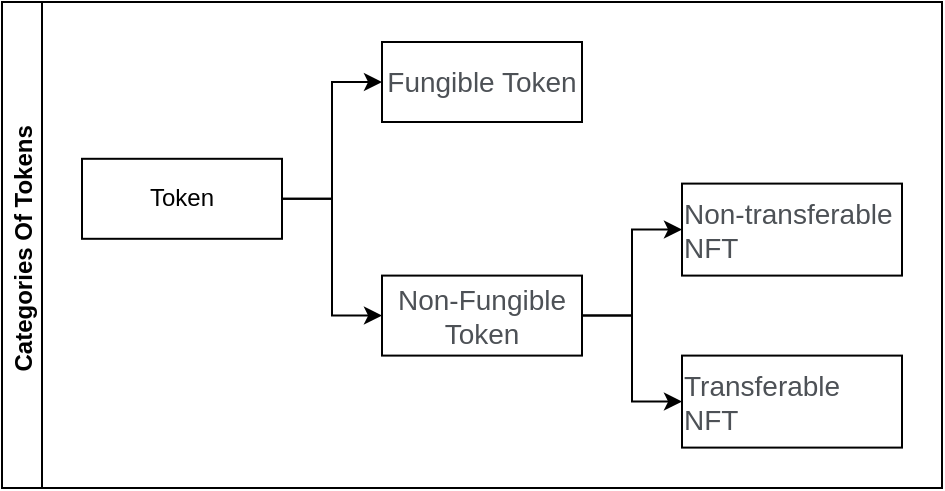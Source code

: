 <mxfile version="20.6.2" type="github" pages="2">
  <diagram id="prtHgNgQTEPvFCAcTncT" name="Page-1">
    <mxGraphModel dx="652" dy="395" grid="1" gridSize="10" guides="1" tooltips="1" connect="1" arrows="1" fold="1" page="1" pageScale="1" pageWidth="827" pageHeight="1169" math="0" shadow="0">
      <root>
        <mxCell id="0" />
        <mxCell id="1" parent="0" />
        <mxCell id="lIEVkK7XvkVbSBbI1Cza-1" value="Categories Of Tokens " style="swimlane;startSize=20;horizontal=0;childLayout=treeLayout;horizontalTree=1;resizable=0;containerType=tree;shadow=0;" vertex="1" parent="1">
          <mxGeometry x="190" y="150" width="470" height="243" as="geometry" />
        </mxCell>
        <mxCell id="lIEVkK7XvkVbSBbI1Cza-2" value="Token" style="whiteSpace=wrap;html=1;" vertex="1" parent="lIEVkK7XvkVbSBbI1Cza-1">
          <mxGeometry x="40" y="78.4" width="100" height="40" as="geometry" />
        </mxCell>
        <mxCell id="lIEVkK7XvkVbSBbI1Cza-3" value="&lt;span style=&quot;color: rgb(77, 81, 86); font-family: arial, sans-serif; font-size: 14px; text-align: left; background-color: rgb(255, 255, 255);&quot;&gt;Non-Fungible Token&lt;/span&gt;" style="whiteSpace=wrap;html=1;" vertex="1" parent="lIEVkK7XvkVbSBbI1Cza-1">
          <mxGeometry x="190" y="136.8" width="100" height="40" as="geometry" />
        </mxCell>
        <mxCell id="lIEVkK7XvkVbSBbI1Cza-4" value="" style="edgeStyle=elbowEdgeStyle;elbow=horizontal;html=1;rounded=0;" edge="1" parent="lIEVkK7XvkVbSBbI1Cza-1" source="lIEVkK7XvkVbSBbI1Cza-2" target="lIEVkK7XvkVbSBbI1Cza-3">
          <mxGeometry relative="1" as="geometry" />
        </mxCell>
        <mxCell id="lIEVkK7XvkVbSBbI1Cza-5" value="&lt;span style=&quot;color: rgb(77, 81, 86); font-family: arial, sans-serif; font-size: 14px; text-align: left; background-color: rgb(255, 255, 255);&quot;&gt;Fungible Token&lt;/span&gt;" style="whiteSpace=wrap;html=1;" vertex="1" parent="lIEVkK7XvkVbSBbI1Cza-1">
          <mxGeometry x="190" y="20" width="100" height="40" as="geometry" />
        </mxCell>
        <mxCell id="lIEVkK7XvkVbSBbI1Cza-6" value="" style="edgeStyle=elbowEdgeStyle;elbow=horizontal;html=1;rounded=0;" edge="1" parent="lIEVkK7XvkVbSBbI1Cza-1" source="lIEVkK7XvkVbSBbI1Cza-2" target="lIEVkK7XvkVbSBbI1Cza-5">
          <mxGeometry relative="1" as="geometry" />
        </mxCell>
        <mxCell id="lIEVkK7XvkVbSBbI1Cza-50" value="&lt;div style=&quot;text-align: left;&quot;&gt;&lt;font face=&quot;arial, sans-serif&quot; color=&quot;#4d5156&quot;&gt;&lt;span style=&quot;font-size: 14px;&quot;&gt;Non-transferable NFT&lt;/span&gt;&lt;/font&gt;&lt;br&gt;&lt;/div&gt;" style="whiteSpace=wrap;html=1;" vertex="1" parent="lIEVkK7XvkVbSBbI1Cza-1">
          <mxGeometry x="340" y="90.8" width="110" height="46" as="geometry" />
        </mxCell>
        <mxCell id="lIEVkK7XvkVbSBbI1Cza-51" style="edgeStyle=orthogonalEdgeStyle;rounded=0;orthogonalLoop=1;jettySize=auto;html=1;exitX=1;exitY=0.5;exitDx=0;exitDy=0;" edge="1" parent="lIEVkK7XvkVbSBbI1Cza-1" source="lIEVkK7XvkVbSBbI1Cza-3" target="lIEVkK7XvkVbSBbI1Cza-50">
          <mxGeometry relative="1" as="geometry" />
        </mxCell>
        <mxCell id="lIEVkK7XvkVbSBbI1Cza-58" style="edgeStyle=orthogonalEdgeStyle;rounded=0;orthogonalLoop=1;jettySize=auto;html=1;exitX=1;exitY=0.5;exitDx=0;exitDy=0;" edge="1" target="lIEVkK7XvkVbSBbI1Cza-59" source="lIEVkK7XvkVbSBbI1Cza-3" parent="lIEVkK7XvkVbSBbI1Cza-1">
          <mxGeometry relative="1" as="geometry">
            <mxPoint x="440" y="190.4" as="sourcePoint" />
          </mxGeometry>
        </mxCell>
        <mxCell id="lIEVkK7XvkVbSBbI1Cza-59" value="&lt;div style=&quot;text-align: left;&quot;&gt;&lt;font face=&quot;arial, sans-serif&quot; color=&quot;#4d5156&quot;&gt;&lt;span style=&quot;font-size: 14px;&quot;&gt;Transferable NFT&lt;/span&gt;&lt;/font&gt;&lt;br&gt;&lt;/div&gt;" style="whiteSpace=wrap;html=1;" vertex="1" parent="lIEVkK7XvkVbSBbI1Cza-1">
          <mxGeometry x="340" y="176.8" width="110" height="46" as="geometry" />
        </mxCell>
      </root>
    </mxGraphModel>
  </diagram>
  <diagram id="M5lJWyUyED5s4ODIk7gC" name="第 2 页">
    <mxGraphModel dx="1849" dy="474" grid="1" gridSize="10" guides="1" tooltips="1" connect="1" arrows="1" fold="1" page="1" pageScale="1" pageWidth="827" pageHeight="1169" math="0" shadow="0">
      <root>
        <mxCell id="0" />
        <mxCell id="1" parent="0" />
        <mxCell id="sB4vsB9HRzHz2MQM2qCW-1" value="Defining the Soul of Man in the Metaverse" style="swimlane;startSize=20;horizontal=1;containerType=tree;shadow=0;" vertex="1" parent="1">
          <mxGeometry x="-170" y="40" width="1105" height="250" as="geometry" />
        </mxCell>
        <mxCell id="sB4vsB9HRzHz2MQM2qCW-6" value="SOUL" style="ellipse;whiteSpace=wrap;html=1;align=center;treeFolding=1;treeMoving=1;newEdgeStyle={&quot;edgeStyle&quot;:&quot;entityRelationEdgeStyle&quot;,&quot;startArrow&quot;:&quot;none&quot;,&quot;endArrow&quot;:&quot;none&quot;,&quot;segment&quot;:10,&quot;curved&quot;:1};shadow=0;" vertex="1" parent="sB4vsB9HRzHz2MQM2qCW-1">
          <mxGeometry x="500" y="40" width="100" height="40" as="geometry" />
        </mxCell>
        <mxCell id="sB4vsB9HRzHz2MQM2qCW-53" style="rounded=0;orthogonalLoop=1;jettySize=auto;html=1;exitX=0.25;exitY=1;exitDx=0;exitDy=0;entryX=0.5;entryY=0;entryDx=0;entryDy=0;" edge="1" parent="sB4vsB9HRzHz2MQM2qCW-1" source="sB4vsB9HRzHz2MQM2qCW-9" target="sB4vsB9HRzHz2MQM2qCW-56">
          <mxGeometry relative="1" as="geometry" />
        </mxCell>
        <mxCell id="sB4vsB9HRzHz2MQM2qCW-55" style="rounded=0;orthogonalLoop=1;jettySize=auto;html=1;exitX=0.75;exitY=1;exitDx=0;exitDy=0;entryX=0.5;entryY=0;entryDx=0;entryDy=0;elbow=vertical;" edge="1" parent="sB4vsB9HRzHz2MQM2qCW-1" source="sB4vsB9HRzHz2MQM2qCW-9" target="sB4vsB9HRzHz2MQM2qCW-54">
          <mxGeometry relative="1" as="geometry" />
        </mxCell>
        <mxCell id="sB4vsB9HRzHz2MQM2qCW-57" style="rounded=0;orthogonalLoop=1;jettySize=auto;html=1;exitX=0.5;exitY=1;exitDx=0;exitDy=0;entryX=0.5;entryY=0;entryDx=0;entryDy=0;" edge="1" parent="sB4vsB9HRzHz2MQM2qCW-1" source="sB4vsB9HRzHz2MQM2qCW-9" target="sB4vsB9HRzHz2MQM2qCW-52">
          <mxGeometry relative="1" as="geometry">
            <mxPoint x="736" y="190" as="targetPoint" />
          </mxGeometry>
        </mxCell>
        <mxCell id="sB4vsB9HRzHz2MQM2qCW-9" value="Derived Information from Virtual Worlds" style="whiteSpace=wrap;html=1;rounded=1;arcSize=50;align=center;verticalAlign=middle;strokeWidth=1;autosize=1;spacing=4;treeFolding=1;treeMoving=1;newEdgeStyle={&quot;edgeStyle&quot;:&quot;entityRelationEdgeStyle&quot;,&quot;startArrow&quot;:&quot;none&quot;,&quot;endArrow&quot;:&quot;none&quot;,&quot;segment&quot;:10,&quot;curved&quot;:1};shadow=0;" vertex="1" parent="sB4vsB9HRzHz2MQM2qCW-1">
          <mxGeometry x="700" y="90" width="250" height="30" as="geometry" />
        </mxCell>
        <mxCell id="sB4vsB9HRzHz2MQM2qCW-27" value="" style="edgeStyle=entityRelationEdgeStyle;startArrow=none;endArrow=none;segment=10;curved=1;rounded=0;exitX=1;exitY=0.5;exitDx=0;exitDy=0;" edge="1" parent="sB4vsB9HRzHz2MQM2qCW-1" source="sB4vsB9HRzHz2MQM2qCW-6" target="sB4vsB9HRzHz2MQM2qCW-9">
          <mxGeometry relative="1" as="geometry">
            <mxPoint x="190" y="170" as="sourcePoint" />
            <mxPoint x="320" y="250" as="targetPoint" />
          </mxGeometry>
        </mxCell>
        <mxCell id="sB4vsB9HRzHz2MQM2qCW-52" value="Virtual Assets" style="whiteSpace=wrap;html=1;rounded=1;arcSize=50;align=center;verticalAlign=middle;strokeWidth=1;autosize=1;spacing=4;treeFolding=1;treeMoving=1;newEdgeStyle={&quot;edgeStyle&quot;:&quot;entityRelationEdgeStyle&quot;,&quot;startArrow&quot;:&quot;none&quot;,&quot;endArrow&quot;:&quot;none&quot;,&quot;segment&quot;:10,&quot;curved&quot;:1};shadow=0;" vertex="1" parent="sB4vsB9HRzHz2MQM2qCW-1">
          <mxGeometry x="810" y="195" width="120" height="30" as="geometry" />
        </mxCell>
        <mxCell id="sB4vsB9HRzHz2MQM2qCW-54" value="Virtual Identity" style="whiteSpace=wrap;html=1;rounded=1;arcSize=50;align=center;verticalAlign=middle;strokeWidth=1;autosize=1;spacing=4;treeFolding=1;treeMoving=1;newEdgeStyle={&quot;edgeStyle&quot;:&quot;entityRelationEdgeStyle&quot;,&quot;startArrow&quot;:&quot;none&quot;,&quot;endArrow&quot;:&quot;none&quot;,&quot;segment&quot;:10,&quot;curved&quot;:1};shadow=0;" vertex="1" parent="sB4vsB9HRzHz2MQM2qCW-1">
          <mxGeometry x="960" y="195" width="120" height="30" as="geometry" />
        </mxCell>
        <mxCell id="sB4vsB9HRzHz2MQM2qCW-56" value="Virtual Relations" style="whiteSpace=wrap;html=1;rounded=1;arcSize=50;align=center;verticalAlign=middle;strokeWidth=1;autosize=1;spacing=4;treeFolding=1;treeMoving=1;newEdgeStyle={&quot;edgeStyle&quot;:&quot;entityRelationEdgeStyle&quot;,&quot;startArrow&quot;:&quot;none&quot;,&quot;endArrow&quot;:&quot;none&quot;,&quot;segment&quot;:10,&quot;curved&quot;:1};shadow=0;" vertex="1" parent="sB4vsB9HRzHz2MQM2qCW-1">
          <mxGeometry x="657" y="195" width="130" height="30" as="geometry" />
        </mxCell>
        <mxCell id="sB4vsB9HRzHz2MQM2qCW-65" style="edgeStyle=none;rounded=0;orthogonalLoop=1;jettySize=auto;html=1;exitX=0.25;exitY=1;exitDx=0;exitDy=0;entryX=0.5;entryY=0;entryDx=0;entryDy=0;elbow=vertical;" edge="1" parent="sB4vsB9HRzHz2MQM2qCW-1" source="sB4vsB9HRzHz2MQM2qCW-7" target="sB4vsB9HRzHz2MQM2qCW-64">
          <mxGeometry relative="1" as="geometry" />
        </mxCell>
        <mxCell id="sB4vsB9HRzHz2MQM2qCW-67" style="edgeStyle=none;rounded=0;orthogonalLoop=1;jettySize=auto;html=1;exitX=0.5;exitY=1;exitDx=0;exitDy=0;entryX=0.5;entryY=0;entryDx=0;entryDy=0;elbow=vertical;" edge="1" parent="sB4vsB9HRzHz2MQM2qCW-1" source="sB4vsB9HRzHz2MQM2qCW-7" target="sB4vsB9HRzHz2MQM2qCW-66">
          <mxGeometry relative="1" as="geometry" />
        </mxCell>
        <mxCell id="sB4vsB9HRzHz2MQM2qCW-69" style="edgeStyle=none;rounded=0;orthogonalLoop=1;jettySize=auto;html=1;exitX=0.75;exitY=1;exitDx=0;exitDy=0;entryX=0.5;entryY=0;entryDx=0;entryDy=0;elbow=vertical;" edge="1" parent="sB4vsB9HRzHz2MQM2qCW-1" source="sB4vsB9HRzHz2MQM2qCW-7" target="sB4vsB9HRzHz2MQM2qCW-68">
          <mxGeometry relative="1" as="geometry" />
        </mxCell>
        <mxCell id="sB4vsB9HRzHz2MQM2qCW-7" value="Mapping Real-World Information" style="whiteSpace=wrap;html=1;rounded=1;arcSize=50;align=center;verticalAlign=middle;strokeWidth=1;autosize=1;spacing=4;treeFolding=1;treeMoving=1;newEdgeStyle={&quot;edgeStyle&quot;:&quot;entityRelationEdgeStyle&quot;,&quot;startArrow&quot;:&quot;none&quot;,&quot;endArrow&quot;:&quot;none&quot;,&quot;segment&quot;:10,&quot;curved&quot;:1};shadow=0;" vertex="1" parent="sB4vsB9HRzHz2MQM2qCW-1">
          <mxGeometry x="190" y="90" width="220" height="30" as="geometry" />
        </mxCell>
        <mxCell id="sB4vsB9HRzHz2MQM2qCW-2" value="" style="edgeStyle=entityRelationEdgeStyle;startArrow=none;endArrow=none;segment=10;curved=1;rounded=0;" edge="1" parent="sB4vsB9HRzHz2MQM2qCW-1" source="sB4vsB9HRzHz2MQM2qCW-6" target="sB4vsB9HRzHz2MQM2qCW-7">
          <mxGeometry relative="1" as="geometry" />
        </mxCell>
        <mxCell id="sB4vsB9HRzHz2MQM2qCW-64" value="Online Shopping, Speech and Interaction, Video, etc." style="rounded=1;whiteSpace=wrap;html=1;shadow=0;" vertex="1" parent="sB4vsB9HRzHz2MQM2qCW-1">
          <mxGeometry x="40" y="185" width="120" height="60" as="geometry" />
        </mxCell>
        <mxCell id="sB4vsB9HRzHz2MQM2qCW-66" value="Personal Identity Information, Address, Social Relations, Assets, etc." style="rounded=1;whiteSpace=wrap;html=1;shadow=0;" vertex="1" parent="sB4vsB9HRzHz2MQM2qCW-1">
          <mxGeometry x="230" y="180" width="120" height="60" as="geometry" />
        </mxCell>
        <mxCell id="sB4vsB9HRzHz2MQM2qCW-68" value="Biometric Information: Fingerprint, DNA, Iris, etc." style="rounded=1;whiteSpace=wrap;html=1;shadow=0;" vertex="1" parent="sB4vsB9HRzHz2MQM2qCW-1">
          <mxGeometry x="370" y="180" width="120" height="60" as="geometry" />
        </mxCell>
      </root>
    </mxGraphModel>
  </diagram>
</mxfile>
